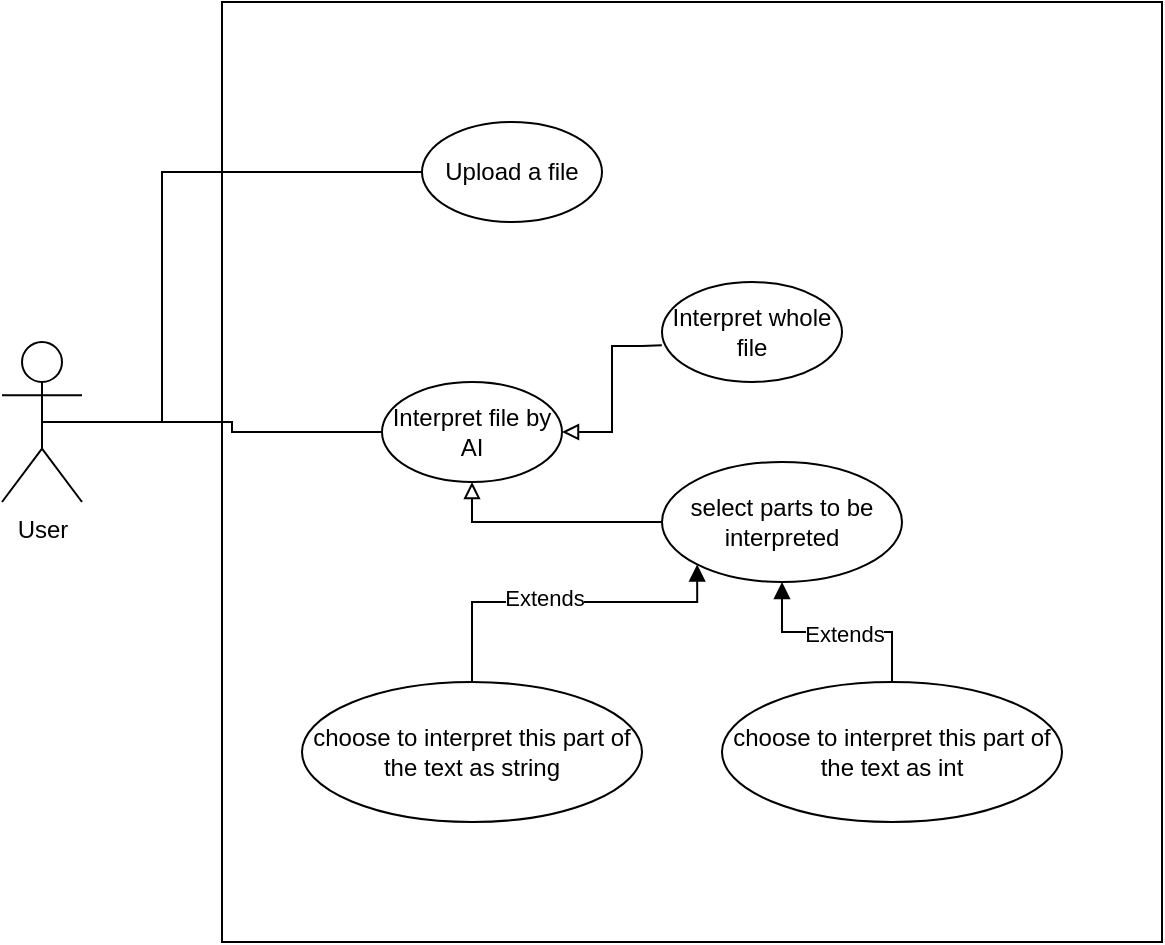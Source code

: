 <mxfile version="25.0.3">
  <diagram name="Page-1" id="iMWSsS8-mRAeSdDyrtO4">
    <mxGraphModel dx="1432" dy="746" grid="1" gridSize="10" guides="1" tooltips="1" connect="1" arrows="1" fold="1" page="1" pageScale="1" pageWidth="850" pageHeight="1100" math="0" shadow="0">
      <root>
        <mxCell id="0" />
        <mxCell id="1" parent="0" />
        <mxCell id="k7RnFe4mG1X4evymYusP-15" style="edgeStyle=orthogonalEdgeStyle;rounded=0;orthogonalLoop=1;jettySize=auto;html=1;entryX=0;entryY=0.5;entryDx=0;entryDy=0;endArrow=none;endFill=0;" edge="1" parent="1" source="k7RnFe4mG1X4evymYusP-1" target="k7RnFe4mG1X4evymYusP-9">
          <mxGeometry relative="1" as="geometry" />
        </mxCell>
        <mxCell id="k7RnFe4mG1X4evymYusP-1" value="User" style="shape=umlActor;verticalLabelPosition=bottom;verticalAlign=top;html=1;outlineConnect=0;" vertex="1" parent="1">
          <mxGeometry x="70" y="390" width="40" height="80" as="geometry" />
        </mxCell>
        <mxCell id="k7RnFe4mG1X4evymYusP-5" value="Upload a file" style="ellipse;whiteSpace=wrap;html=1;" vertex="1" parent="1">
          <mxGeometry x="280" y="280" width="90" height="50" as="geometry" />
        </mxCell>
        <mxCell id="k7RnFe4mG1X4evymYusP-16" style="edgeStyle=orthogonalEdgeStyle;rounded=0;orthogonalLoop=1;jettySize=auto;html=1;entryX=-0.001;entryY=0.633;entryDx=0;entryDy=0;entryPerimeter=0;endArrow=none;endFill=0;startArrow=block;startFill=0;" edge="1" parent="1" source="k7RnFe4mG1X4evymYusP-9" target="k7RnFe4mG1X4evymYusP-11">
          <mxGeometry relative="1" as="geometry">
            <Array as="points">
              <mxPoint x="375" y="435" />
              <mxPoint x="375" y="392" />
              <mxPoint x="390" y="392" />
            </Array>
          </mxGeometry>
        </mxCell>
        <mxCell id="k7RnFe4mG1X4evymYusP-9" value="Interpret file by AI" style="ellipse;whiteSpace=wrap;html=1;" vertex="1" parent="1">
          <mxGeometry x="260" y="410" width="90" height="50" as="geometry" />
        </mxCell>
        <mxCell id="k7RnFe4mG1X4evymYusP-11" value="Interpret whole file" style="ellipse;whiteSpace=wrap;html=1;" vertex="1" parent="1">
          <mxGeometry x="400" y="360" width="90" height="50" as="geometry" />
        </mxCell>
        <mxCell id="k7RnFe4mG1X4evymYusP-21" style="edgeStyle=orthogonalEdgeStyle;rounded=0;orthogonalLoop=1;jettySize=auto;html=1;startArrow=block;startFill=1;endArrow=none;endFill=0;" edge="1" parent="1" source="k7RnFe4mG1X4evymYusP-12" target="k7RnFe4mG1X4evymYusP-20">
          <mxGeometry relative="1" as="geometry" />
        </mxCell>
        <mxCell id="k7RnFe4mG1X4evymYusP-24" value="Extends" style="edgeLabel;html=1;align=center;verticalAlign=middle;resizable=0;points=[];" vertex="1" connectable="0" parent="k7RnFe4mG1X4evymYusP-21">
          <mxGeometry x="0.06" y="-1" relative="1" as="geometry">
            <mxPoint as="offset" />
          </mxGeometry>
        </mxCell>
        <mxCell id="k7RnFe4mG1X4evymYusP-22" style="edgeStyle=orthogonalEdgeStyle;rounded=0;orthogonalLoop=1;jettySize=auto;html=1;entryX=0.5;entryY=0;entryDx=0;entryDy=0;exitX=0;exitY=1;exitDx=0;exitDy=0;startArrow=block;startFill=1;endArrow=none;endFill=0;" edge="1" parent="1" source="k7RnFe4mG1X4evymYusP-12" target="k7RnFe4mG1X4evymYusP-18">
          <mxGeometry relative="1" as="geometry">
            <Array as="points">
              <mxPoint x="417" y="520" />
              <mxPoint x="305" y="520" />
            </Array>
          </mxGeometry>
        </mxCell>
        <mxCell id="k7RnFe4mG1X4evymYusP-23" value="Extends" style="edgeLabel;html=1;align=center;verticalAlign=middle;resizable=0;points=[];" vertex="1" connectable="0" parent="k7RnFe4mG1X4evymYusP-22">
          <mxGeometry x="0.226" y="-2" relative="1" as="geometry">
            <mxPoint x="9" as="offset" />
          </mxGeometry>
        </mxCell>
        <mxCell id="k7RnFe4mG1X4evymYusP-12" value="select parts to be interpreted" style="ellipse;whiteSpace=wrap;html=1;" vertex="1" parent="1">
          <mxGeometry x="400" y="450" width="120" height="60" as="geometry" />
        </mxCell>
        <mxCell id="k7RnFe4mG1X4evymYusP-14" style="edgeStyle=orthogonalEdgeStyle;rounded=0;orthogonalLoop=1;jettySize=auto;html=1;entryX=0;entryY=0.5;entryDx=0;entryDy=0;exitX=0.5;exitY=0.5;exitDx=0;exitDy=0;exitPerimeter=0;endArrow=none;endFill=0;" edge="1" parent="1" source="k7RnFe4mG1X4evymYusP-1" target="k7RnFe4mG1X4evymYusP-5">
          <mxGeometry relative="1" as="geometry">
            <mxPoint x="140" y="320" as="targetPoint" />
            <Array as="points">
              <mxPoint x="150" y="430" />
              <mxPoint x="150" y="305" />
            </Array>
          </mxGeometry>
        </mxCell>
        <mxCell id="k7RnFe4mG1X4evymYusP-17" style="edgeStyle=orthogonalEdgeStyle;rounded=0;orthogonalLoop=1;jettySize=auto;html=1;entryX=0;entryY=0.5;entryDx=0;entryDy=0;endArrow=none;endFill=0;startArrow=block;startFill=0;exitX=0.5;exitY=1;exitDx=0;exitDy=0;" edge="1" parent="1" source="k7RnFe4mG1X4evymYusP-9" target="k7RnFe4mG1X4evymYusP-12">
          <mxGeometry relative="1" as="geometry">
            <mxPoint x="310" y="500" as="sourcePoint" />
            <mxPoint x="380" y="480" as="targetPoint" />
            <Array as="points">
              <mxPoint x="305" y="480" />
            </Array>
          </mxGeometry>
        </mxCell>
        <mxCell id="k7RnFe4mG1X4evymYusP-18" value="choose to interpret this part of the text as string" style="ellipse;whiteSpace=wrap;html=1;" vertex="1" parent="1">
          <mxGeometry x="220" y="560" width="170" height="70" as="geometry" />
        </mxCell>
        <mxCell id="k7RnFe4mG1X4evymYusP-20" value="choose to interpret this part of the text as int" style="ellipse;whiteSpace=wrap;html=1;" vertex="1" parent="1">
          <mxGeometry x="430" y="560" width="170" height="70" as="geometry" />
        </mxCell>
        <mxCell id="k7RnFe4mG1X4evymYusP-25" value="" style="whiteSpace=wrap;html=1;aspect=fixed;gradientColor=default;fillColor=none;" vertex="1" parent="1">
          <mxGeometry x="180" y="220" width="470" height="470" as="geometry" />
        </mxCell>
      </root>
    </mxGraphModel>
  </diagram>
</mxfile>
